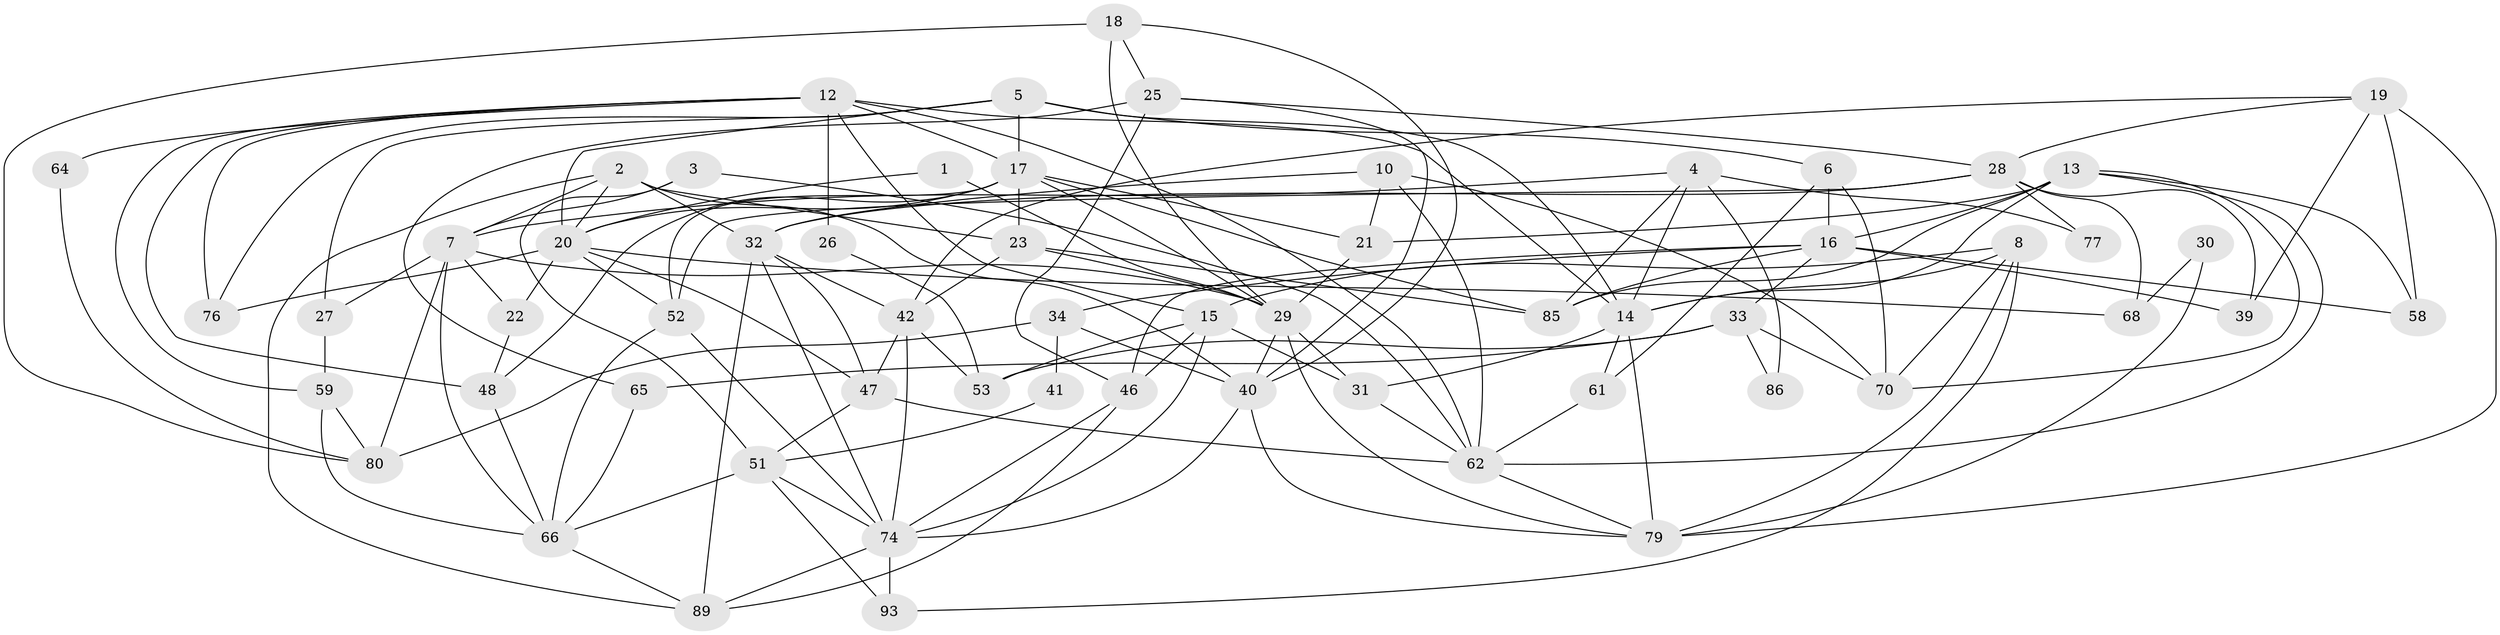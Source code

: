// Generated by graph-tools (version 1.1) at 2025/52/02/27/25 19:52:05]
// undirected, 59 vertices, 147 edges
graph export_dot {
graph [start="1"]
  node [color=gray90,style=filled];
  1;
  2 [super="+54"];
  3;
  4 [super="+69"];
  5 [super="+55"];
  6;
  7 [super="+9"];
  8 [super="+11"];
  10 [super="+36"];
  12 [super="+91"];
  13 [super="+24"];
  14 [super="+75"];
  15 [super="+43"];
  16 [super="+56"];
  17 [super="+67"];
  18;
  19 [super="+50"];
  20 [super="+37"];
  21;
  22;
  23 [super="+57"];
  25 [super="+71"];
  26;
  27;
  28 [super="+38"];
  29 [super="+35"];
  30;
  31 [super="+45"];
  32 [super="+44"];
  33 [super="+88"];
  34;
  39;
  40 [super="+72"];
  41;
  42 [super="+49"];
  46 [super="+82"];
  47;
  48 [super="+63"];
  51 [super="+94"];
  52 [super="+83"];
  53 [super="+60"];
  58;
  59;
  61 [super="+78"];
  62 [super="+90"];
  64;
  65;
  66 [super="+73"];
  68;
  70 [super="+92"];
  74 [super="+84"];
  76;
  77;
  79 [super="+81"];
  80;
  85 [super="+87"];
  86;
  89;
  93;
  1 -- 20;
  1 -- 29;
  2 -- 89;
  2 -- 20;
  2 -- 40;
  2 -- 23;
  2 -- 7;
  2 -- 32;
  3 -- 7;
  3 -- 62;
  3 -- 51;
  4 -- 77;
  4 -- 85;
  4 -- 86;
  4 -- 14;
  4 -- 7;
  5 -- 17;
  5 -- 6;
  5 -- 27;
  5 -- 76;
  5 -- 14 [weight=2];
  5 -- 20;
  6 -- 70 [weight=2];
  6 -- 61;
  6 -- 16;
  7 -- 22;
  7 -- 27;
  7 -- 80;
  7 -- 66 [weight=2];
  7 -- 29;
  8 -- 93;
  8 -- 70;
  8 -- 14;
  8 -- 79;
  8 -- 15;
  10 -- 62;
  10 -- 70;
  10 -- 21;
  10 -- 32;
  12 -- 59;
  12 -- 76;
  12 -- 64;
  12 -- 26;
  12 -- 62;
  12 -- 15;
  12 -- 48;
  12 -- 14;
  12 -- 17;
  13 -- 16;
  13 -- 58;
  13 -- 70;
  13 -- 21;
  13 -- 85;
  13 -- 14;
  13 -- 62;
  14 -- 61;
  14 -- 79;
  14 -- 31;
  15 -- 31;
  15 -- 46;
  15 -- 53;
  15 -- 74;
  16 -- 34;
  16 -- 33;
  16 -- 58;
  16 -- 85;
  16 -- 46;
  16 -- 39;
  17 -- 20;
  17 -- 52;
  17 -- 29;
  17 -- 48;
  17 -- 21;
  17 -- 85;
  17 -- 23;
  18 -- 80;
  18 -- 40;
  18 -- 29;
  18 -- 25;
  19 -- 79;
  19 -- 42;
  19 -- 58;
  19 -- 28;
  19 -- 39;
  20 -- 47;
  20 -- 22;
  20 -- 76;
  20 -- 68;
  20 -- 52;
  21 -- 29;
  22 -- 48;
  23 -- 42;
  23 -- 29;
  23 -- 85;
  25 -- 28;
  25 -- 65;
  25 -- 40;
  25 -- 46;
  26 -- 53;
  27 -- 59;
  28 -- 32;
  28 -- 68;
  28 -- 77;
  28 -- 52;
  28 -- 39;
  29 -- 40;
  29 -- 79;
  29 -- 31;
  30 -- 68;
  30 -- 79;
  31 -- 62;
  32 -- 42;
  32 -- 74;
  32 -- 89;
  32 -- 47;
  33 -- 70;
  33 -- 86;
  33 -- 65;
  33 -- 53 [weight=2];
  34 -- 40;
  34 -- 80;
  34 -- 41;
  40 -- 79;
  40 -- 74;
  41 -- 51;
  42 -- 53;
  42 -- 47;
  42 -- 74;
  46 -- 89;
  46 -- 74;
  47 -- 62;
  47 -- 51;
  48 -- 66;
  51 -- 66;
  51 -- 93;
  51 -- 74;
  52 -- 66;
  52 -- 74;
  59 -- 66;
  59 -- 80;
  61 -- 62;
  62 -- 79;
  64 -- 80;
  65 -- 66;
  66 -- 89;
  74 -- 89;
  74 -- 93;
}
